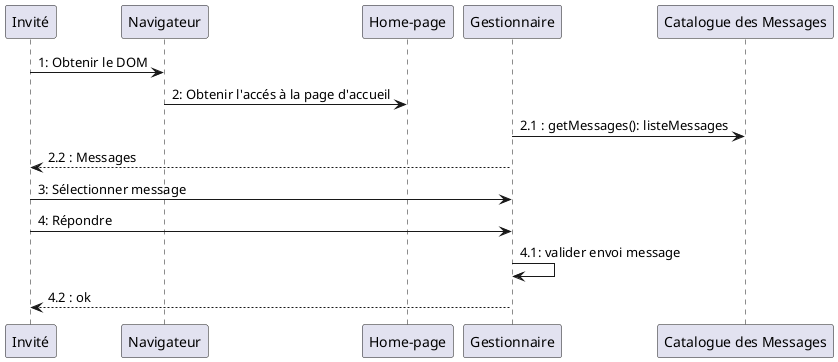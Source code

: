 @startuml
Invité -> "Navigateur" as Navigateur : 1: Obtenir le DOM
Navigateur -> "Home-page" : 2: Obtenir l'accés à la page d'accueil 
Gestionnaire -> "Catalogue des Messages" as C : 2.1 : getMessages(): listeMessages
Gestionnaire --> Invité : 2.2 : Messages
Invité -> Gestionnaire : 3: Sélectionner message
Invité -> Gestionnaire : 4: Répondre 
Gestionnaire -> Gestionnaire : 4.1: valider envoi message 
Gestionnaire --> Invité : 4.2 : ok
@enduml